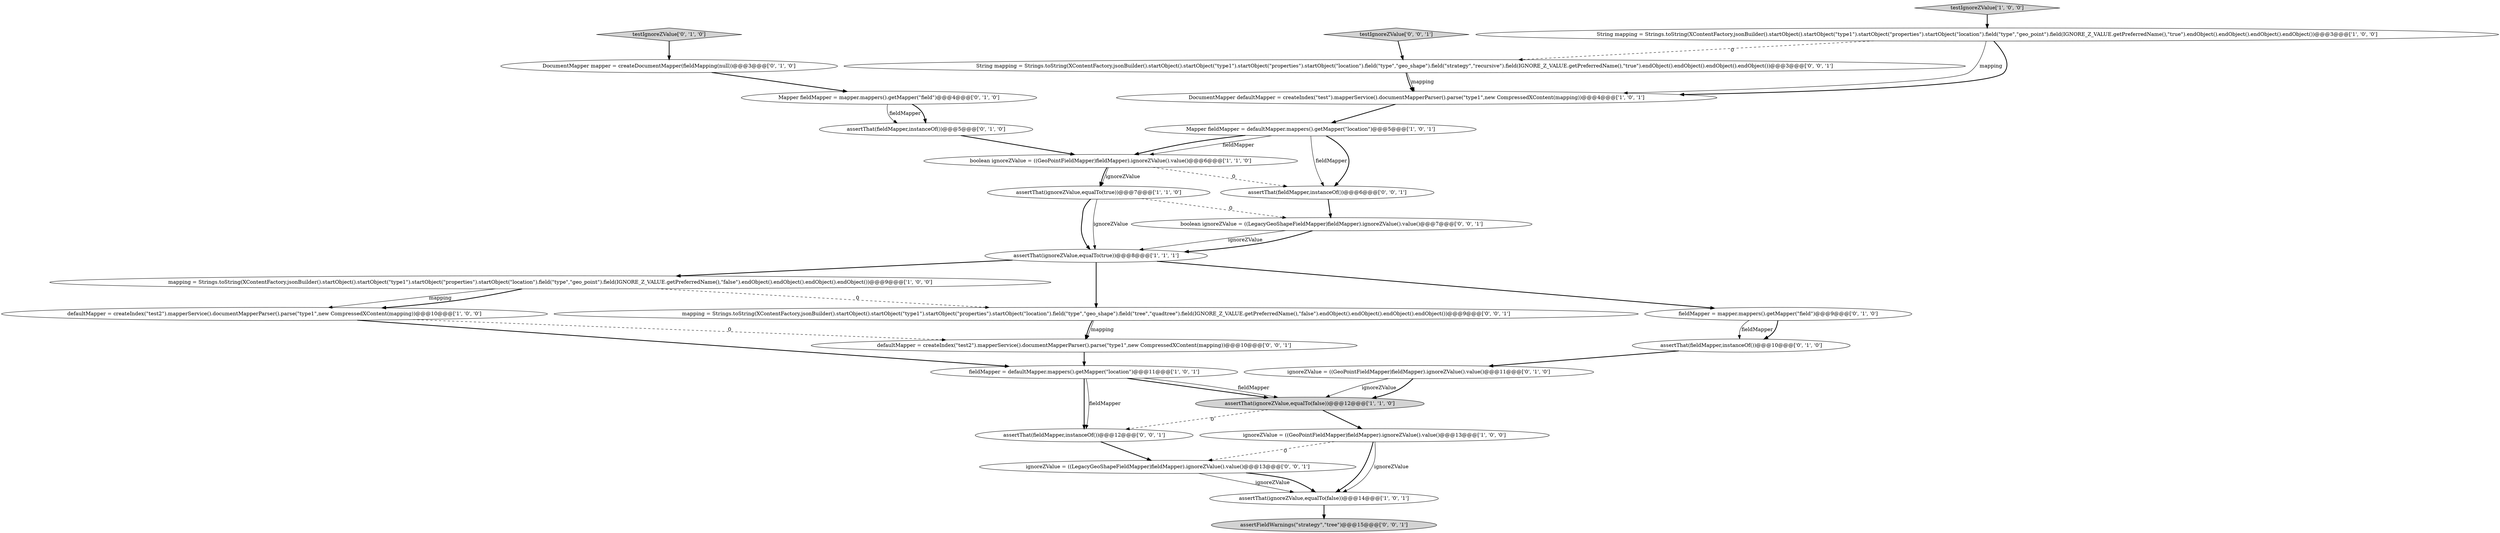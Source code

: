 digraph {
27 [style = filled, label = "ignoreZValue = ((LegacyGeoShapeFieldMapper)fieldMapper).ignoreZValue().value()@@@13@@@['0', '0', '1']", fillcolor = white, shape = ellipse image = "AAA0AAABBB3BBB"];
22 [style = filled, label = "mapping = Strings.toString(XContentFactory.jsonBuilder().startObject().startObject(\"type1\").startObject(\"properties\").startObject(\"location\").field(\"type\",\"geo_shape\").field(\"tree\",\"quadtree\").field(IGNORE_Z_VALUE.getPreferredName(),\"false\").endObject().endObject().endObject().endObject())@@@9@@@['0', '0', '1']", fillcolor = white, shape = ellipse image = "AAA0AAABBB3BBB"];
7 [style = filled, label = "fieldMapper = defaultMapper.mappers().getMapper(\"location\")@@@11@@@['1', '0', '1']", fillcolor = white, shape = ellipse image = "AAA0AAABBB1BBB"];
6 [style = filled, label = "assertThat(ignoreZValue,equalTo(false))@@@14@@@['1', '0', '1']", fillcolor = white, shape = ellipse image = "AAA0AAABBB1BBB"];
11 [style = filled, label = "assertThat(ignoreZValue,equalTo(false))@@@12@@@['1', '1', '0']", fillcolor = lightgray, shape = ellipse image = "AAA0AAABBB1BBB"];
26 [style = filled, label = "assertFieldWarnings(\"strategy\",\"tree\")@@@15@@@['0', '0', '1']", fillcolor = lightgray, shape = ellipse image = "AAA0AAABBB3BBB"];
0 [style = filled, label = "boolean ignoreZValue = ((GeoPointFieldMapper)fieldMapper).ignoreZValue().value()@@@6@@@['1', '1', '0']", fillcolor = white, shape = ellipse image = "AAA0AAABBB1BBB"];
21 [style = filled, label = "assertThat(fieldMapper,instanceOf())@@@12@@@['0', '0', '1']", fillcolor = white, shape = ellipse image = "AAA0AAABBB3BBB"];
15 [style = filled, label = "Mapper fieldMapper = mapper.mappers().getMapper(\"field\")@@@4@@@['0', '1', '0']", fillcolor = white, shape = ellipse image = "AAA0AAABBB2BBB"];
5 [style = filled, label = "assertThat(ignoreZValue,equalTo(true))@@@7@@@['1', '1', '0']", fillcolor = white, shape = ellipse image = "AAA0AAABBB1BBB"];
4 [style = filled, label = "assertThat(ignoreZValue,equalTo(true))@@@8@@@['1', '1', '1']", fillcolor = white, shape = ellipse image = "AAA0AAABBB1BBB"];
13 [style = filled, label = "assertThat(fieldMapper,instanceOf())@@@5@@@['0', '1', '0']", fillcolor = white, shape = ellipse image = "AAA0AAABBB2BBB"];
18 [style = filled, label = "assertThat(fieldMapper,instanceOf())@@@10@@@['0', '1', '0']", fillcolor = white, shape = ellipse image = "AAA0AAABBB2BBB"];
1 [style = filled, label = "mapping = Strings.toString(XContentFactory.jsonBuilder().startObject().startObject(\"type1\").startObject(\"properties\").startObject(\"location\").field(\"type\",\"geo_point\").field(IGNORE_Z_VALUE.getPreferredName(),\"false\").endObject().endObject().endObject().endObject())@@@9@@@['1', '0', '0']", fillcolor = white, shape = ellipse image = "AAA0AAABBB1BBB"];
23 [style = filled, label = "boolean ignoreZValue = ((LegacyGeoShapeFieldMapper)fieldMapper).ignoreZValue().value()@@@7@@@['0', '0', '1']", fillcolor = white, shape = ellipse image = "AAA0AAABBB3BBB"];
9 [style = filled, label = "ignoreZValue = ((GeoPointFieldMapper)fieldMapper).ignoreZValue().value()@@@13@@@['1', '0', '0']", fillcolor = white, shape = ellipse image = "AAA0AAABBB1BBB"];
19 [style = filled, label = "DocumentMapper mapper = createDocumentMapper(fieldMapping(null))@@@3@@@['0', '1', '0']", fillcolor = white, shape = ellipse image = "AAA0AAABBB2BBB"];
24 [style = filled, label = "testIgnoreZValue['0', '0', '1']", fillcolor = lightgray, shape = diamond image = "AAA0AAABBB3BBB"];
20 [style = filled, label = "String mapping = Strings.toString(XContentFactory.jsonBuilder().startObject().startObject(\"type1\").startObject(\"properties\").startObject(\"location\").field(\"type\",\"geo_shape\").field(\"strategy\",\"recursive\").field(IGNORE_Z_VALUE.getPreferredName(),\"true\").endObject().endObject().endObject().endObject())@@@3@@@['0', '0', '1']", fillcolor = white, shape = ellipse image = "AAA0AAABBB3BBB"];
2 [style = filled, label = "String mapping = Strings.toString(XContentFactory.jsonBuilder().startObject().startObject(\"type1\").startObject(\"properties\").startObject(\"location\").field(\"type\",\"geo_point\").field(IGNORE_Z_VALUE.getPreferredName(),\"true\").endObject().endObject().endObject().endObject())@@@3@@@['1', '0', '0']", fillcolor = white, shape = ellipse image = "AAA0AAABBB1BBB"];
16 [style = filled, label = "fieldMapper = mapper.mappers().getMapper(\"field\")@@@9@@@['0', '1', '0']", fillcolor = white, shape = ellipse image = "AAA0AAABBB2BBB"];
28 [style = filled, label = "assertThat(fieldMapper,instanceOf())@@@6@@@['0', '0', '1']", fillcolor = white, shape = ellipse image = "AAA0AAABBB3BBB"];
8 [style = filled, label = "Mapper fieldMapper = defaultMapper.mappers().getMapper(\"location\")@@@5@@@['1', '0', '1']", fillcolor = white, shape = ellipse image = "AAA0AAABBB1BBB"];
12 [style = filled, label = "testIgnoreZValue['1', '0', '0']", fillcolor = lightgray, shape = diamond image = "AAA0AAABBB1BBB"];
10 [style = filled, label = "defaultMapper = createIndex(\"test2\").mapperService().documentMapperParser().parse(\"type1\",new CompressedXContent(mapping))@@@10@@@['1', '0', '0']", fillcolor = white, shape = ellipse image = "AAA0AAABBB1BBB"];
17 [style = filled, label = "ignoreZValue = ((GeoPointFieldMapper)fieldMapper).ignoreZValue().value()@@@11@@@['0', '1', '0']", fillcolor = white, shape = ellipse image = "AAA0AAABBB2BBB"];
14 [style = filled, label = "testIgnoreZValue['0', '1', '0']", fillcolor = lightgray, shape = diamond image = "AAA0AAABBB2BBB"];
25 [style = filled, label = "defaultMapper = createIndex(\"test2\").mapperService().documentMapperParser().parse(\"type1\",new CompressedXContent(mapping))@@@10@@@['0', '0', '1']", fillcolor = white, shape = ellipse image = "AAA0AAABBB3BBB"];
3 [style = filled, label = "DocumentMapper defaultMapper = createIndex(\"test\").mapperService().documentMapperParser().parse(\"type1\",new CompressedXContent(mapping))@@@4@@@['1', '0', '1']", fillcolor = white, shape = ellipse image = "AAA0AAABBB1BBB"];
1->10 [style = solid, label="mapping"];
20->3 [style = bold, label=""];
0->28 [style = dashed, label="0"];
1->10 [style = bold, label=""];
16->18 [style = solid, label="fieldMapper"];
8->0 [style = bold, label=""];
4->16 [style = bold, label=""];
13->0 [style = bold, label=""];
24->20 [style = bold, label=""];
6->26 [style = bold, label=""];
16->18 [style = bold, label=""];
1->22 [style = dashed, label="0"];
10->25 [style = dashed, label="0"];
12->2 [style = bold, label=""];
25->7 [style = bold, label=""];
2->20 [style = dashed, label="0"];
2->3 [style = solid, label="mapping"];
20->3 [style = solid, label="mapping"];
19->15 [style = bold, label=""];
28->23 [style = bold, label=""];
11->9 [style = bold, label=""];
15->13 [style = solid, label="fieldMapper"];
8->0 [style = solid, label="fieldMapper"];
4->22 [style = bold, label=""];
14->19 [style = bold, label=""];
7->11 [style = bold, label=""];
11->21 [style = dashed, label="0"];
7->21 [style = bold, label=""];
7->21 [style = solid, label="fieldMapper"];
5->4 [style = bold, label=""];
4->1 [style = bold, label=""];
17->11 [style = solid, label="ignoreZValue"];
2->3 [style = bold, label=""];
9->6 [style = bold, label=""];
9->6 [style = solid, label="ignoreZValue"];
10->7 [style = bold, label=""];
8->28 [style = solid, label="fieldMapper"];
5->4 [style = solid, label="ignoreZValue"];
22->25 [style = bold, label=""];
5->23 [style = dashed, label="0"];
23->4 [style = solid, label="ignoreZValue"];
27->6 [style = solid, label="ignoreZValue"];
8->28 [style = bold, label=""];
3->8 [style = bold, label=""];
15->13 [style = bold, label=""];
17->11 [style = bold, label=""];
21->27 [style = bold, label=""];
18->17 [style = bold, label=""];
27->6 [style = bold, label=""];
0->5 [style = bold, label=""];
0->5 [style = solid, label="ignoreZValue"];
23->4 [style = bold, label=""];
9->27 [style = dashed, label="0"];
7->11 [style = solid, label="fieldMapper"];
22->25 [style = solid, label="mapping"];
}
